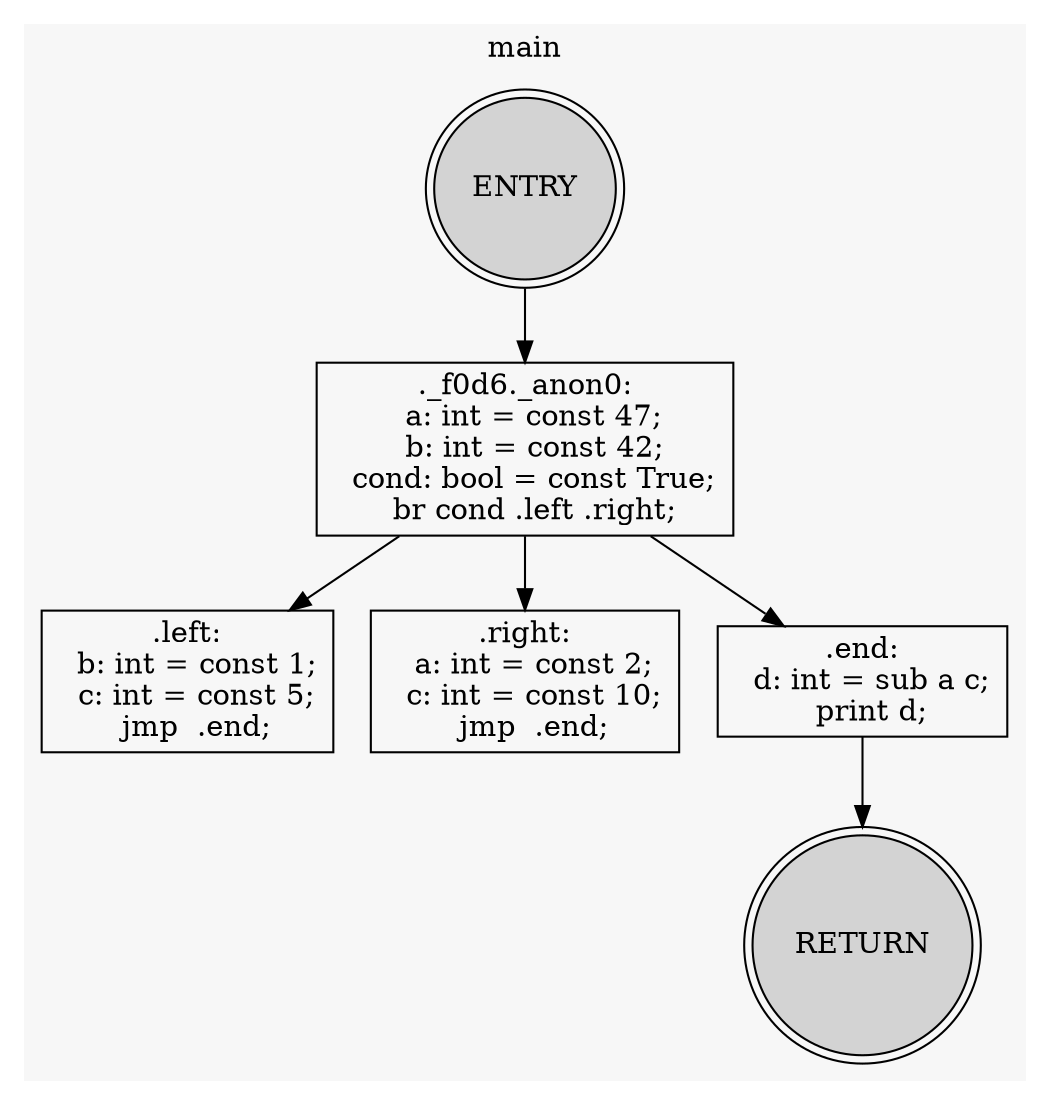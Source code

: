 // Dominator Tree
digraph DOMTREE {
	subgraph cluster_main {
		label=main
		color="#f7f7f7"
		style=filled
		rankdir=TB
		FUNC_main_NODE_ENTRY [label=ENTRY fillcolor=lightgray shape=doublecircle style=filled]
		"FUNC_main_NODE__f0d6._anon0" [label="._f0d6._anon0:
  a: int = const 47;
  b: int = const 42;
  cond: bool = const True;
  br cond .left .right;" shape=box]
		FUNC_main_NODE_ENTRY -> "FUNC_main_NODE__f0d6._anon0"
		FUNC_main_NODE_left [label=".left:
  b: int = const 1;
  c: int = const 5;
  jmp  .end;" shape=box]
		"FUNC_main_NODE__f0d6._anon0" -> FUNC_main_NODE_left
		FUNC_main_NODE_right [label=".right:
  a: int = const 2;
  c: int = const 10;
  jmp  .end;" shape=box]
		"FUNC_main_NODE__f0d6._anon0" -> FUNC_main_NODE_right
		FUNC_main_NODE_end [label=".end:
  d: int = sub a c;
  print d;" shape=box]
		"FUNC_main_NODE__f0d6._anon0" -> FUNC_main_NODE_end
		FUNC_main_NODE_RETURN [label=RETURN fillcolor=lightgray shape=doublecircle style=filled]
		FUNC_main_NODE_end -> FUNC_main_NODE_RETURN
	}
}
